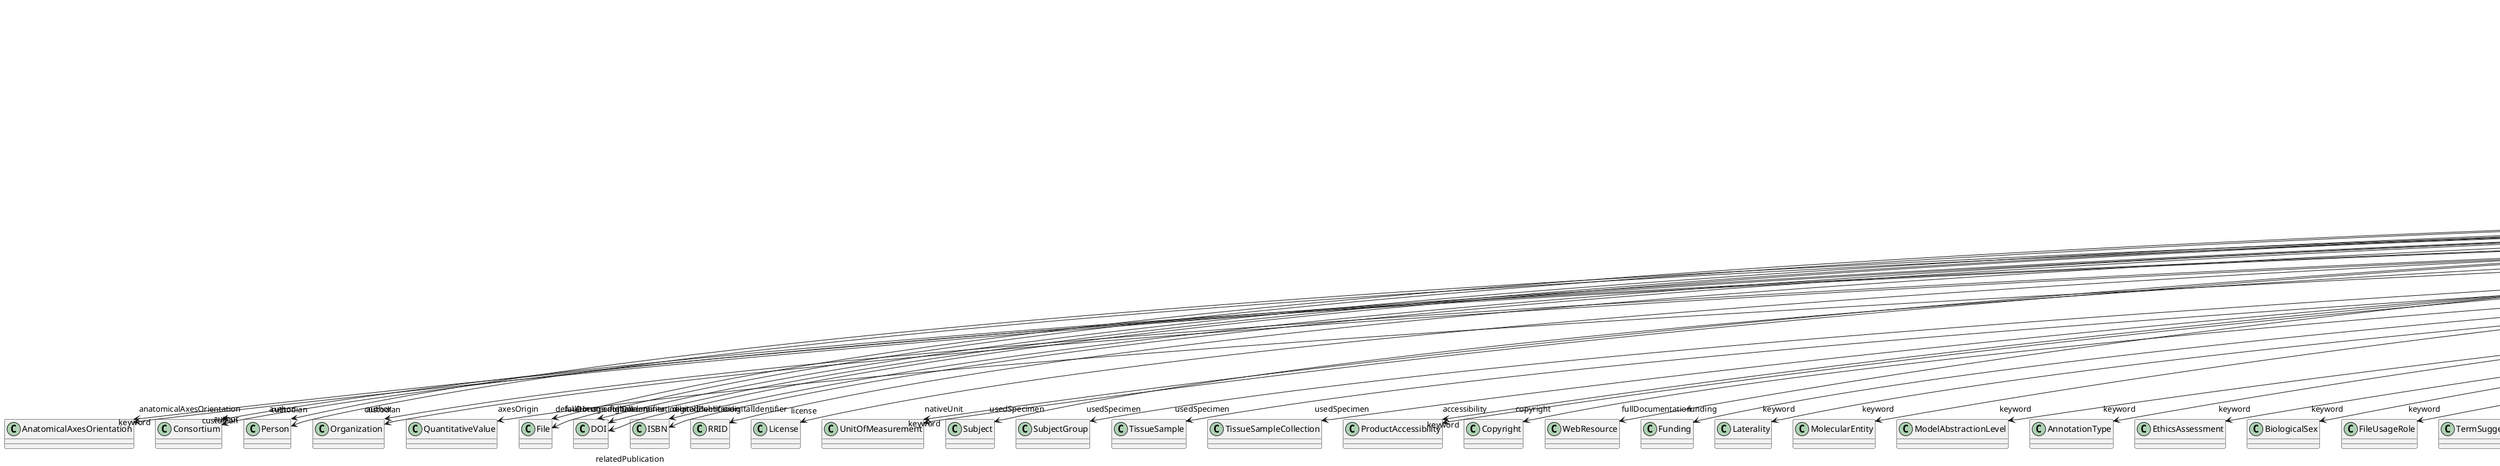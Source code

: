 @startuml
class CommonCoordinateSpaceVersion {
+abbreviation
+anatomicalAxesOrientation
+author
+axesOrigin
+defaultImage
+digitalIdentifier
+isAlternativeVersionOf
+isNewVersionOf
+license
+nativeUnit
+ontologyIdentifier
+usedSpecimen
+accessibility
+copyright
+custodian
+description
+fullDocumentation
+fullName
+funding
+homepage
+howToCite
+keyword
+otherContribution
+relatedPublication
+releaseDate
+repository
+shortName
+supportChannel
+versionIdentifier
+versionInnovation

}
CommonCoordinateSpaceVersion -d-> "anatomicalAxesOrientation" AnatomicalAxesOrientation
CommonCoordinateSpaceVersion -d-> "author" Consortium
CommonCoordinateSpaceVersion -d-> "author" Person
CommonCoordinateSpaceVersion -d-> "author" Organization
CommonCoordinateSpaceVersion -d-> "axesOrigin" QuantitativeValue
CommonCoordinateSpaceVersion -d-> "defaultImage" File
CommonCoordinateSpaceVersion -d-> "digitalIdentifier" DOI
CommonCoordinateSpaceVersion -d-> "digitalIdentifier" ISBN
CommonCoordinateSpaceVersion -d-> "digitalIdentifier" RRID
CommonCoordinateSpaceVersion -d-> "isAlternativeVersionOf" CommonCoordinateSpaceVersion
CommonCoordinateSpaceVersion -d-> "isNewVersionOf" CommonCoordinateSpaceVersion
CommonCoordinateSpaceVersion -d-> "license" License
CommonCoordinateSpaceVersion -d-> "nativeUnit" UnitOfMeasurement
CommonCoordinateSpaceVersion -d-> "usedSpecimen" Subject
CommonCoordinateSpaceVersion -d-> "usedSpecimen" SubjectGroup
CommonCoordinateSpaceVersion -d-> "usedSpecimen" TissueSample
CommonCoordinateSpaceVersion -d-> "usedSpecimen" TissueSampleCollection
CommonCoordinateSpaceVersion -d-> "accessibility" ProductAccessibility
CommonCoordinateSpaceVersion -d-> "copyright" Copyright
CommonCoordinateSpaceVersion -d-> "custodian" Consortium
CommonCoordinateSpaceVersion -d-> "custodian" Person
CommonCoordinateSpaceVersion -d-> "custodian" Organization
CommonCoordinateSpaceVersion -d-> "fullDocumentation" DOI
CommonCoordinateSpaceVersion -d-> "fullDocumentation" File
CommonCoordinateSpaceVersion -d-> "fullDocumentation" WebResource
CommonCoordinateSpaceVersion -d-> "funding" Funding
CommonCoordinateSpaceVersion -d-> "keyword" Laterality
CommonCoordinateSpaceVersion -d-> "keyword" UnitOfMeasurement
CommonCoordinateSpaceVersion -d-> "keyword" MolecularEntity
CommonCoordinateSpaceVersion -d-> "keyword" ModelAbstractionLevel
CommonCoordinateSpaceVersion -d-> "keyword" AnnotationType
CommonCoordinateSpaceVersion -d-> "keyword" EthicsAssessment
CommonCoordinateSpaceVersion -d-> "keyword" BiologicalSex
CommonCoordinateSpaceVersion -d-> "keyword" FileUsageRole
CommonCoordinateSpaceVersion -d-> "keyword" TermSuggestion
CommonCoordinateSpaceVersion -d-> "keyword" OpticalStimulusType
CommonCoordinateSpaceVersion -d-> "keyword" GustatoryStimulusType
CommonCoordinateSpaceVersion -d-> "keyword" Technique
CommonCoordinateSpaceVersion -d-> "keyword" OrganismSubstance
CommonCoordinateSpaceVersion -d-> "keyword" StimulationApproach
CommonCoordinateSpaceVersion -d-> "keyword" Disease
CommonCoordinateSpaceVersion -d-> "keyword" SetupType
CommonCoordinateSpaceVersion -d-> "keyword" TissueSampleType
CommonCoordinateSpaceVersion -d-> "keyword" AgeCategory
CommonCoordinateSpaceVersion -d-> "keyword" AnatomicalAxesOrientation
CommonCoordinateSpaceVersion -d-> "keyword" TactileStimulusType
CommonCoordinateSpaceVersion -d-> "keyword" GeneticStrainType
CommonCoordinateSpaceVersion -d-> "keyword" TissueSampleAttribute
CommonCoordinateSpaceVersion -d-> "keyword" Terminology
CommonCoordinateSpaceVersion -d-> "keyword" VisualStimulusType
CommonCoordinateSpaceVersion -d-> "keyword" SemanticDataType
CommonCoordinateSpaceVersion -d-> "keyword" SubcellularEntity
CommonCoordinateSpaceVersion -d-> "keyword" CranialWindowReinforcementType
CommonCoordinateSpaceVersion -d-> "keyword" FileBundleGrouping
CommonCoordinateSpaceVersion -d-> "keyword" DiseaseModel
CommonCoordinateSpaceVersion -d-> "keyword" ElectricalStimulusType
CommonCoordinateSpaceVersion -d-> "keyword" OperatingSystem
CommonCoordinateSpaceVersion -d-> "keyword" SoftwareFeature
CommonCoordinateSpaceVersion -d-> "keyword" Handedness
CommonCoordinateSpaceVersion -d-> "keyword" ActionStatusType
CommonCoordinateSpaceVersion -d-> "keyword" AnalysisTechnique
CommonCoordinateSpaceVersion -d-> "keyword" DataType
CommonCoordinateSpaceVersion -d-> "keyword" EducationalLevel
CommonCoordinateSpaceVersion -d-> "keyword" ModelScope
CommonCoordinateSpaceVersion -d-> "keyword" AuditoryStimulusType
CommonCoordinateSpaceVersion -d-> "keyword" DifferenceMeasure
CommonCoordinateSpaceVersion -d-> "keyword" MeasuredQuantity
CommonCoordinateSpaceVersion -d-> "keyword" LearningResourceType
CommonCoordinateSpaceVersion -d-> "keyword" UBERONParcellation
CommonCoordinateSpaceVersion -d-> "keyword" DeviceType
CommonCoordinateSpaceVersion -d-> "keyword" AnnotationCriteriaType
CommonCoordinateSpaceVersion -d-> "keyword" ContributionType
CommonCoordinateSpaceVersion -d-> "keyword" ProgrammingLanguage
CommonCoordinateSpaceVersion -d-> "keyword" FileRepositoryType
CommonCoordinateSpaceVersion -d-> "keyword" AnatomicalPlane
CommonCoordinateSpaceVersion -d-> "keyword" OlfactoryStimulusType
CommonCoordinateSpaceVersion -d-> "keyword" TypeOfUncertainty
CommonCoordinateSpaceVersion -d-> "keyword" CellType
CommonCoordinateSpaceVersion -d-> "keyword" Language
CommonCoordinateSpaceVersion -d-> "keyword" SoftwareApplicationCategory
CommonCoordinateSpaceVersion -d-> "keyword" CriteriaQualityType
CommonCoordinateSpaceVersion -d-> "keyword" PatchClampVariation
CommonCoordinateSpaceVersion -d-> "keyword" ProductAccessibility
CommonCoordinateSpaceVersion -d-> "keyword" MetaDataModelType
CommonCoordinateSpaceVersion -d-> "keyword" StimulationTechnique
CommonCoordinateSpaceVersion -d-> "keyword" ChemicalMixtureType
CommonCoordinateSpaceVersion -d-> "keyword" OperatingDevice
CommonCoordinateSpaceVersion -d-> "keyword" AtlasType
CommonCoordinateSpaceVersion -d-> "keyword" BreedingType
CommonCoordinateSpaceVersion -d-> "keyword" BiologicalOrder
CommonCoordinateSpaceVersion -d-> "keyword" AnatomicalIdentificationType
CommonCoordinateSpaceVersion -d-> "keyword" CranialWindowConstructionType
CommonCoordinateSpaceVersion -d-> "keyword" SubjectAttribute
CommonCoordinateSpaceVersion -d-> "keyword" Species
CommonCoordinateSpaceVersion -d-> "keyword" PreparationType
CommonCoordinateSpaceVersion -d-> "keyword" Service
CommonCoordinateSpaceVersion -d-> "keyword" QualitativeOverlap
CommonCoordinateSpaceVersion -d-> "keyword" OrganismSystem
CommonCoordinateSpaceVersion -d-> "keyword" Colormap
CommonCoordinateSpaceVersion -d-> "keyword" Organ
CommonCoordinateSpaceVersion -d-> "keyword" ExperimentalApproach
CommonCoordinateSpaceVersion -d-> "keyword" CellCultureType
CommonCoordinateSpaceVersion -d-> "otherContribution" Contribution
CommonCoordinateSpaceVersion -d-> "relatedPublication" ScholarlyArticle
CommonCoordinateSpaceVersion -d-> "relatedPublication" Chapter
CommonCoordinateSpaceVersion -d-> "relatedPublication" Book
CommonCoordinateSpaceVersion -d-> "relatedPublication" HANDLE
CommonCoordinateSpaceVersion -d-> "relatedPublication" ISBN
CommonCoordinateSpaceVersion -d-> "relatedPublication" ISSN
CommonCoordinateSpaceVersion -d-> "relatedPublication" DOI
CommonCoordinateSpaceVersion -d-> "repository" FileRepository

@enduml